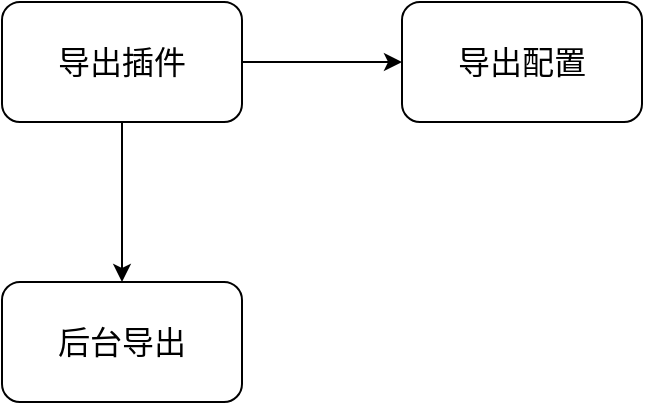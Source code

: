 <mxfile version="22.0.8" type="device">
  <diagram name="第 1 页" id="yWnSMLx2YASjpVwfyTjn">
    <mxGraphModel dx="1050" dy="574" grid="1" gridSize="10" guides="1" tooltips="1" connect="1" arrows="1" fold="1" page="1" pageScale="1" pageWidth="827" pageHeight="1169" math="0" shadow="0">
      <root>
        <mxCell id="0" />
        <mxCell id="1" parent="0" />
        <mxCell id="vW-GbOlptPiRvGHnjnbA-3" value="" style="edgeStyle=orthogonalEdgeStyle;rounded=0;orthogonalLoop=1;jettySize=auto;html=1;" edge="1" parent="1" source="vW-GbOlptPiRvGHnjnbA-1" target="vW-GbOlptPiRvGHnjnbA-2">
          <mxGeometry relative="1" as="geometry" />
        </mxCell>
        <mxCell id="vW-GbOlptPiRvGHnjnbA-5" value="" style="edgeStyle=orthogonalEdgeStyle;rounded=0;orthogonalLoop=1;jettySize=auto;html=1;" edge="1" parent="1" source="vW-GbOlptPiRvGHnjnbA-1" target="vW-GbOlptPiRvGHnjnbA-4">
          <mxGeometry relative="1" as="geometry" />
        </mxCell>
        <mxCell id="vW-GbOlptPiRvGHnjnbA-1" value="导出插件" style="rounded=1;whiteSpace=wrap;html=1;fontSize=16;" vertex="1" parent="1">
          <mxGeometry x="370" y="200" width="120" height="60" as="geometry" />
        </mxCell>
        <mxCell id="vW-GbOlptPiRvGHnjnbA-2" value="导出配置" style="rounded=1;whiteSpace=wrap;html=1;fontSize=16;" vertex="1" parent="1">
          <mxGeometry x="570" y="200" width="120" height="60" as="geometry" />
        </mxCell>
        <mxCell id="vW-GbOlptPiRvGHnjnbA-4" value="后台导出" style="rounded=1;whiteSpace=wrap;html=1;fontSize=16;" vertex="1" parent="1">
          <mxGeometry x="370" y="340" width="120" height="60" as="geometry" />
        </mxCell>
      </root>
    </mxGraphModel>
  </diagram>
</mxfile>
